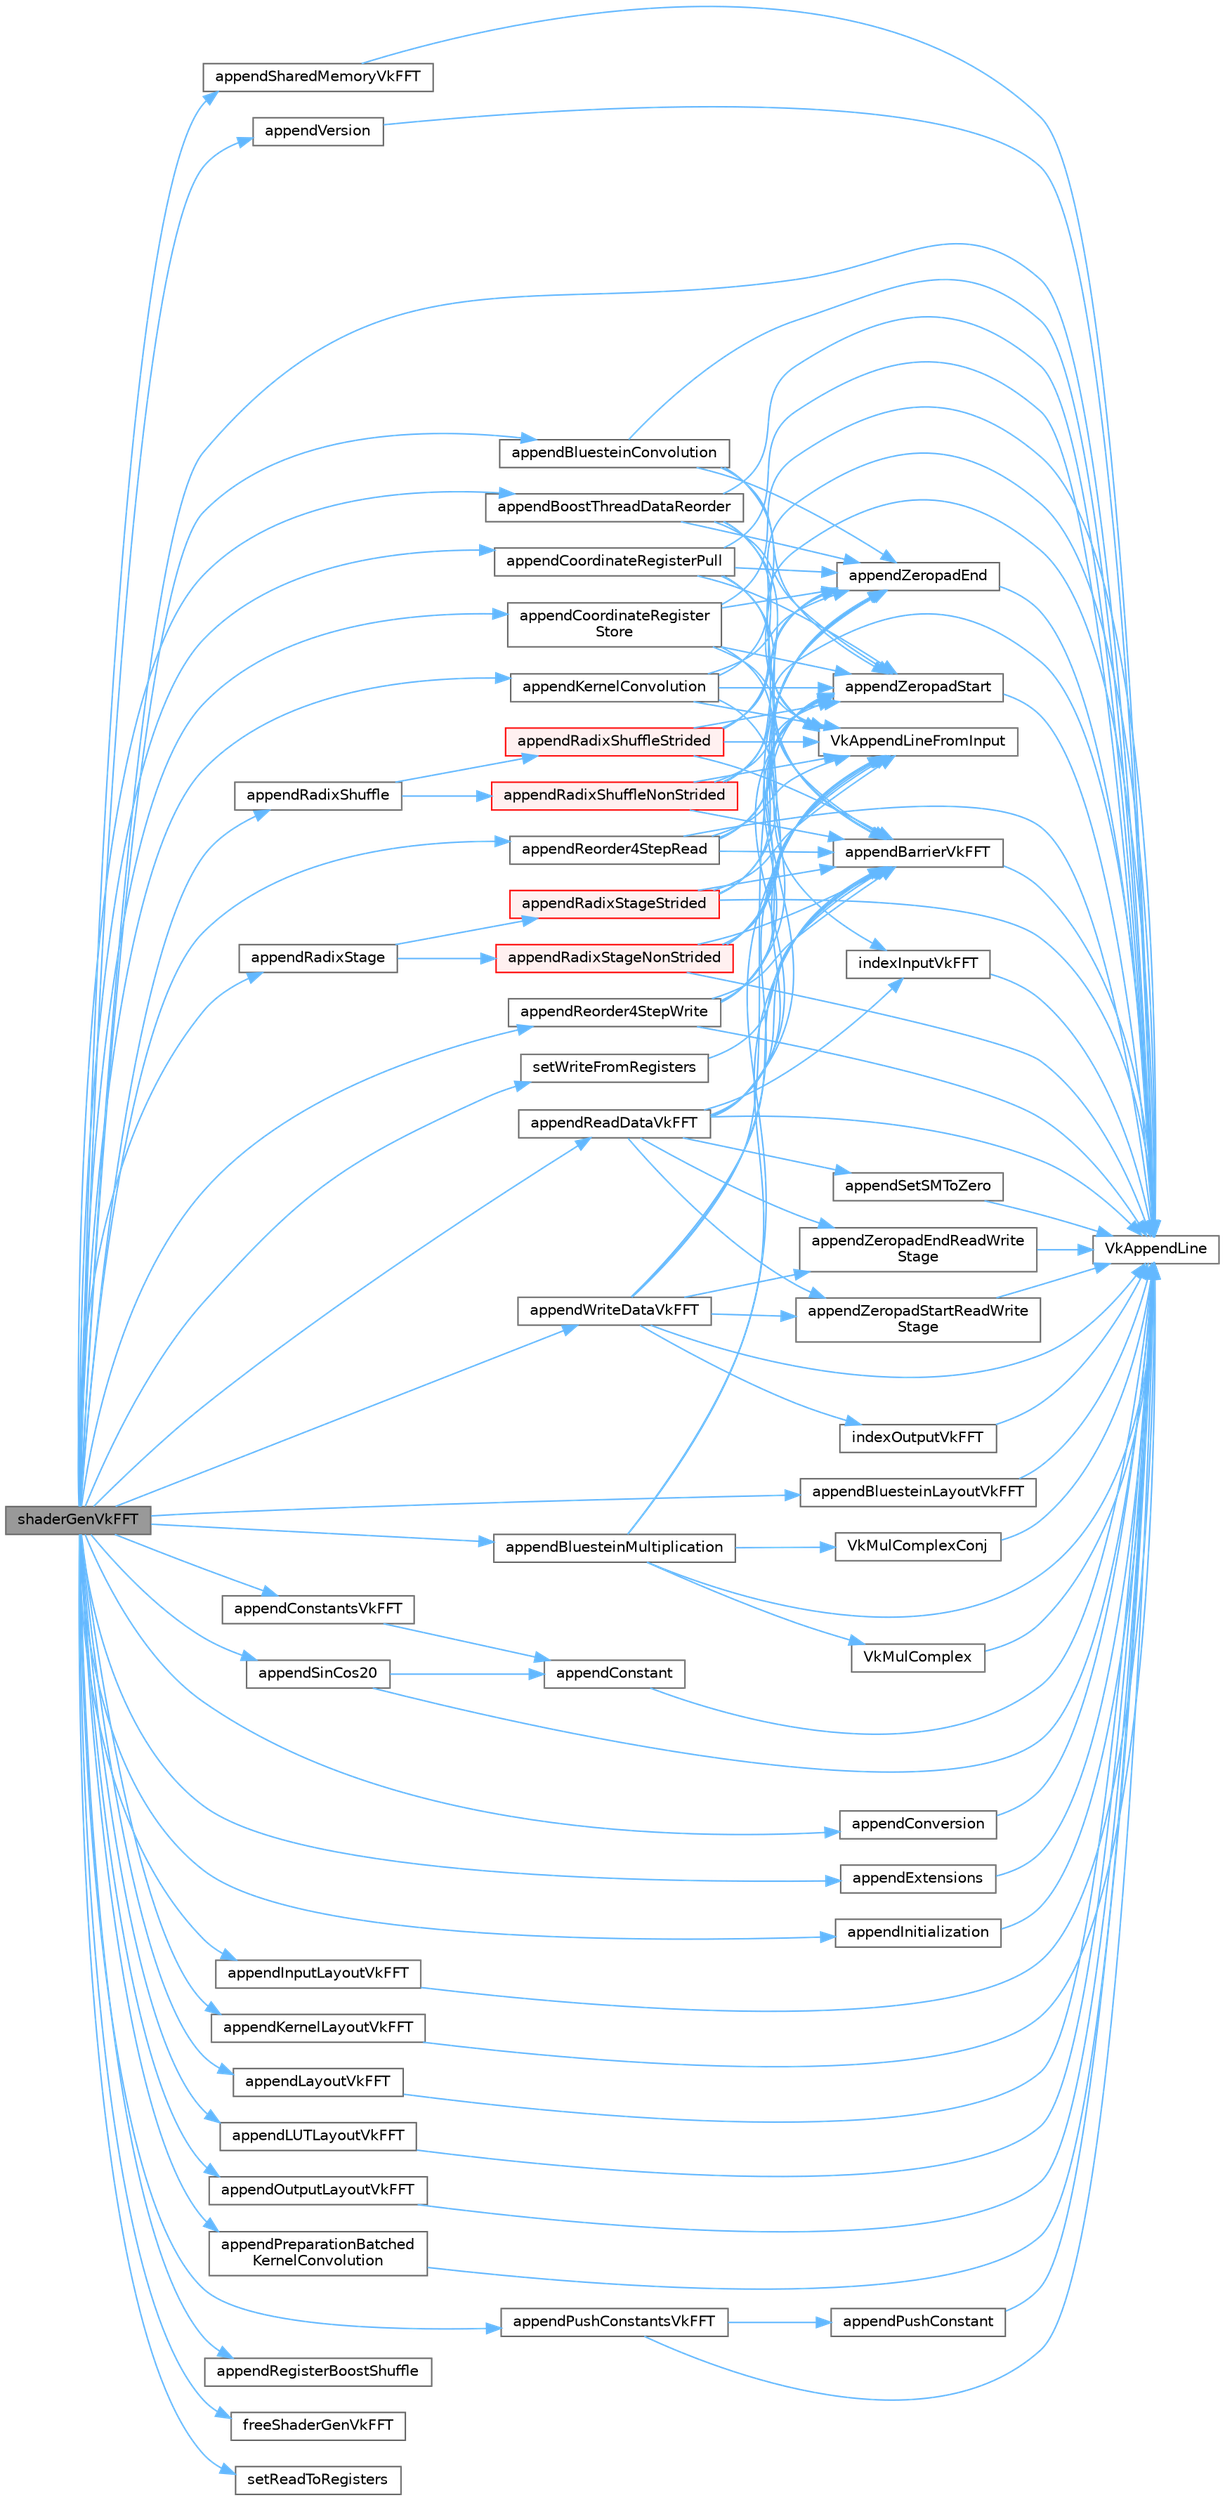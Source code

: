 digraph "shaderGenVkFFT"
{
 // LATEX_PDF_SIZE
  bgcolor="transparent";
  edge [fontname=Helvetica,fontsize=10,labelfontname=Helvetica,labelfontsize=10];
  node [fontname=Helvetica,fontsize=10,shape=box,height=0.2,width=0.4];
  rankdir="LR";
  Node1 [id="Node000001",label="shaderGenVkFFT",height=0.2,width=0.4,color="gray40", fillcolor="grey60", style="filled", fontcolor="black",tooltip=" "];
  Node1 -> Node2 [id="edge1_Node000001_Node000002",color="steelblue1",style="solid",tooltip=" "];
  Node2 [id="Node000002",label="appendBluesteinConvolution",height=0.2,width=0.4,color="grey40", fillcolor="white", style="filled",URL="$_vk_f_f_t___base_8h.html#af21d5b578c20391bdaea59d2d8a341bd",tooltip=" "];
  Node2 -> Node3 [id="edge2_Node000002_Node000003",color="steelblue1",style="solid",tooltip=" "];
  Node3 [id="Node000003",label="appendZeropadEnd",height=0.2,width=0.4,color="grey40", fillcolor="white", style="filled",URL="$_vk_f_f_t___base_8h.html#aa51eeaae3a3660e3da0a9085fc6660bd",tooltip=" "];
  Node3 -> Node4 [id="edge3_Node000003_Node000004",color="steelblue1",style="solid",tooltip=" "];
  Node4 [id="Node000004",label="VkAppendLine",height=0.2,width=0.4,color="grey40", fillcolor="white", style="filled",URL="$_vk_f_f_t___base_8h.html#aee7cde1a228f1c1d7206e063b323f312",tooltip=" "];
  Node2 -> Node5 [id="edge4_Node000002_Node000005",color="steelblue1",style="solid",tooltip=" "];
  Node5 [id="Node000005",label="appendZeropadStart",height=0.2,width=0.4,color="grey40", fillcolor="white", style="filled",URL="$_vk_f_f_t___base_8h.html#addeae114a0a137eaa3743559f0460948",tooltip=" "];
  Node5 -> Node4 [id="edge5_Node000005_Node000004",color="steelblue1",style="solid",tooltip=" "];
  Node2 -> Node4 [id="edge6_Node000002_Node000004",color="steelblue1",style="solid",tooltip=" "];
  Node2 -> Node6 [id="edge7_Node000002_Node000006",color="steelblue1",style="solid",tooltip=" "];
  Node6 [id="Node000006",label="VkAppendLineFromInput",height=0.2,width=0.4,color="grey40", fillcolor="white", style="filled",URL="$_vk_f_f_t___base_8h.html#a76c2a703cc2ca7e816c80a98458a89bf",tooltip=" "];
  Node1 -> Node7 [id="edge8_Node000001_Node000007",color="steelblue1",style="solid",tooltip=" "];
  Node7 [id="Node000007",label="appendBluesteinLayoutVkFFT",height=0.2,width=0.4,color="grey40", fillcolor="white", style="filled",URL="$_vk_f_f_t___base_8h.html#a6eafe1aae9c8f5d62be833c5aa5b39ee",tooltip=" "];
  Node7 -> Node4 [id="edge9_Node000007_Node000004",color="steelblue1",style="solid",tooltip=" "];
  Node1 -> Node8 [id="edge10_Node000001_Node000008",color="steelblue1",style="solid",tooltip=" "];
  Node8 [id="Node000008",label="appendBluesteinMultiplication",height=0.2,width=0.4,color="grey40", fillcolor="white", style="filled",URL="$_vk_f_f_t___base_8h.html#ade89853a4921b048a14ac8b577b7732f",tooltip=" "];
  Node8 -> Node9 [id="edge11_Node000008_Node000009",color="steelblue1",style="solid",tooltip=" "];
  Node9 [id="Node000009",label="appendBarrierVkFFT",height=0.2,width=0.4,color="grey40", fillcolor="white", style="filled",URL="$_vk_f_f_t___base_8h.html#aa934de77554e91d454785412abff4878",tooltip=" "];
  Node9 -> Node4 [id="edge12_Node000009_Node000004",color="steelblue1",style="solid",tooltip=" "];
  Node8 -> Node4 [id="edge13_Node000008_Node000004",color="steelblue1",style="solid",tooltip=" "];
  Node8 -> Node6 [id="edge14_Node000008_Node000006",color="steelblue1",style="solid",tooltip=" "];
  Node8 -> Node10 [id="edge15_Node000008_Node000010",color="steelblue1",style="solid",tooltip=" "];
  Node10 [id="Node000010",label="VkMulComplex",height=0.2,width=0.4,color="grey40", fillcolor="white", style="filled",URL="$_vk_f_f_t___base_8h.html#ab0c498f33d18a9a4cedc2ceab5d8d5fc",tooltip=" "];
  Node10 -> Node4 [id="edge16_Node000010_Node000004",color="steelblue1",style="solid",tooltip=" "];
  Node8 -> Node11 [id="edge17_Node000008_Node000011",color="steelblue1",style="solid",tooltip=" "];
  Node11 [id="Node000011",label="VkMulComplexConj",height=0.2,width=0.4,color="grey40", fillcolor="white", style="filled",URL="$_vk_f_f_t___base_8h.html#a7a32156e29760026c67d24b5221df984",tooltip=" "];
  Node11 -> Node4 [id="edge18_Node000011_Node000004",color="steelblue1",style="solid",tooltip=" "];
  Node1 -> Node12 [id="edge19_Node000001_Node000012",color="steelblue1",style="solid",tooltip=" "];
  Node12 [id="Node000012",label="appendBoostThreadDataReorder",height=0.2,width=0.4,color="grey40", fillcolor="white", style="filled",URL="$_vk_f_f_t___base_8h.html#a2795188b20a47256f2097dbf5f5a3593",tooltip=" "];
  Node12 -> Node9 [id="edge20_Node000012_Node000009",color="steelblue1",style="solid",tooltip=" "];
  Node12 -> Node3 [id="edge21_Node000012_Node000003",color="steelblue1",style="solid",tooltip=" "];
  Node12 -> Node5 [id="edge22_Node000012_Node000005",color="steelblue1",style="solid",tooltip=" "];
  Node12 -> Node4 [id="edge23_Node000012_Node000004",color="steelblue1",style="solid",tooltip=" "];
  Node12 -> Node6 [id="edge24_Node000012_Node000006",color="steelblue1",style="solid",tooltip=" "];
  Node1 -> Node13 [id="edge25_Node000001_Node000013",color="steelblue1",style="solid",tooltip=" "];
  Node13 [id="Node000013",label="appendConstantsVkFFT",height=0.2,width=0.4,color="grey40", fillcolor="white", style="filled",URL="$_vk_f_f_t___base_8h.html#a50b19c2b7c3bf77584781a1245a5ccc7",tooltip=" "];
  Node13 -> Node14 [id="edge26_Node000013_Node000014",color="steelblue1",style="solid",tooltip=" "];
  Node14 [id="Node000014",label="appendConstant",height=0.2,width=0.4,color="grey40", fillcolor="white", style="filled",URL="$_vk_f_f_t___base_8h.html#addcbfc82c5dc68be3a4f5860f7d8b4c4",tooltip=" "];
  Node14 -> Node4 [id="edge27_Node000014_Node000004",color="steelblue1",style="solid",tooltip=" "];
  Node1 -> Node15 [id="edge28_Node000001_Node000015",color="steelblue1",style="solid",tooltip=" "];
  Node15 [id="Node000015",label="appendConversion",height=0.2,width=0.4,color="grey40", fillcolor="white", style="filled",URL="$_vk_f_f_t___base_8h.html#ab989a024c45e1742fc0798b1f3521bfa",tooltip=" "];
  Node15 -> Node4 [id="edge29_Node000015_Node000004",color="steelblue1",style="solid",tooltip=" "];
  Node1 -> Node16 [id="edge30_Node000001_Node000016",color="steelblue1",style="solid",tooltip=" "];
  Node16 [id="Node000016",label="appendCoordinateRegisterPull",height=0.2,width=0.4,color="grey40", fillcolor="white", style="filled",URL="$_vk_f_f_t___base_8h.html#aed9dc212acfed0d23951c3d46960b4ae",tooltip=" "];
  Node16 -> Node9 [id="edge31_Node000016_Node000009",color="steelblue1",style="solid",tooltip=" "];
  Node16 -> Node3 [id="edge32_Node000016_Node000003",color="steelblue1",style="solid",tooltip=" "];
  Node16 -> Node5 [id="edge33_Node000016_Node000005",color="steelblue1",style="solid",tooltip=" "];
  Node16 -> Node4 [id="edge34_Node000016_Node000004",color="steelblue1",style="solid",tooltip=" "];
  Node16 -> Node6 [id="edge35_Node000016_Node000006",color="steelblue1",style="solid",tooltip=" "];
  Node1 -> Node17 [id="edge36_Node000001_Node000017",color="steelblue1",style="solid",tooltip=" "];
  Node17 [id="Node000017",label="appendCoordinateRegister\lStore",height=0.2,width=0.4,color="grey40", fillcolor="white", style="filled",URL="$_vk_f_f_t___base_8h.html#a5bbc9cabee8e3537483a6d3c28ba214a",tooltip=" "];
  Node17 -> Node9 [id="edge37_Node000017_Node000009",color="steelblue1",style="solid",tooltip=" "];
  Node17 -> Node3 [id="edge38_Node000017_Node000003",color="steelblue1",style="solid",tooltip=" "];
  Node17 -> Node5 [id="edge39_Node000017_Node000005",color="steelblue1",style="solid",tooltip=" "];
  Node17 -> Node4 [id="edge40_Node000017_Node000004",color="steelblue1",style="solid",tooltip=" "];
  Node17 -> Node6 [id="edge41_Node000017_Node000006",color="steelblue1",style="solid",tooltip=" "];
  Node1 -> Node18 [id="edge42_Node000001_Node000018",color="steelblue1",style="solid",tooltip=" "];
  Node18 [id="Node000018",label="appendExtensions",height=0.2,width=0.4,color="grey40", fillcolor="white", style="filled",URL="$_vk_f_f_t___base_8h.html#a36ad538897346457955640e3b686acf1",tooltip=" "];
  Node18 -> Node4 [id="edge43_Node000018_Node000004",color="steelblue1",style="solid",tooltip=" "];
  Node1 -> Node19 [id="edge44_Node000001_Node000019",color="steelblue1",style="solid",tooltip=" "];
  Node19 [id="Node000019",label="appendInitialization",height=0.2,width=0.4,color="grey40", fillcolor="white", style="filled",URL="$_vk_f_f_t___base_8h.html#a7c9ee3807da7fa4e21fe950d8209f18b",tooltip=" "];
  Node19 -> Node4 [id="edge45_Node000019_Node000004",color="steelblue1",style="solid",tooltip=" "];
  Node1 -> Node20 [id="edge46_Node000001_Node000020",color="steelblue1",style="solid",tooltip=" "];
  Node20 [id="Node000020",label="appendInputLayoutVkFFT",height=0.2,width=0.4,color="grey40", fillcolor="white", style="filled",URL="$_vk_f_f_t___base_8h.html#ab073f998d422fb0c093627f543c7ef7c",tooltip=" "];
  Node20 -> Node4 [id="edge47_Node000020_Node000004",color="steelblue1",style="solid",tooltip=" "];
  Node1 -> Node21 [id="edge48_Node000001_Node000021",color="steelblue1",style="solid",tooltip=" "];
  Node21 [id="Node000021",label="appendKernelConvolution",height=0.2,width=0.4,color="grey40", fillcolor="white", style="filled",URL="$_vk_f_f_t___base_8h.html#a509f5f014c158fc71871c952d1f92785",tooltip=" "];
  Node21 -> Node3 [id="edge49_Node000021_Node000003",color="steelblue1",style="solid",tooltip=" "];
  Node21 -> Node5 [id="edge50_Node000021_Node000005",color="steelblue1",style="solid",tooltip=" "];
  Node21 -> Node22 [id="edge51_Node000021_Node000022",color="steelblue1",style="solid",tooltip=" "];
  Node22 [id="Node000022",label="indexInputVkFFT",height=0.2,width=0.4,color="grey40", fillcolor="white", style="filled",URL="$_vk_f_f_t___base_8h.html#adf0ea517ffaeb812064694d8151d1830",tooltip=" "];
  Node22 -> Node4 [id="edge52_Node000022_Node000004",color="steelblue1",style="solid",tooltip=" "];
  Node21 -> Node4 [id="edge53_Node000021_Node000004",color="steelblue1",style="solid",tooltip=" "];
  Node21 -> Node6 [id="edge54_Node000021_Node000006",color="steelblue1",style="solid",tooltip=" "];
  Node1 -> Node23 [id="edge55_Node000001_Node000023",color="steelblue1",style="solid",tooltip=" "];
  Node23 [id="Node000023",label="appendKernelLayoutVkFFT",height=0.2,width=0.4,color="grey40", fillcolor="white", style="filled",URL="$_vk_f_f_t___base_8h.html#a2103635f6679f289f0952aebf694a626",tooltip=" "];
  Node23 -> Node4 [id="edge56_Node000023_Node000004",color="steelblue1",style="solid",tooltip=" "];
  Node1 -> Node24 [id="edge57_Node000001_Node000024",color="steelblue1",style="solid",tooltip=" "];
  Node24 [id="Node000024",label="appendLayoutVkFFT",height=0.2,width=0.4,color="grey40", fillcolor="white", style="filled",URL="$_vk_f_f_t___base_8h.html#a194be9f03f332f68641204fd59193ae9",tooltip=" "];
  Node24 -> Node4 [id="edge58_Node000024_Node000004",color="steelblue1",style="solid",tooltip=" "];
  Node1 -> Node25 [id="edge59_Node000001_Node000025",color="steelblue1",style="solid",tooltip=" "];
  Node25 [id="Node000025",label="appendLUTLayoutVkFFT",height=0.2,width=0.4,color="grey40", fillcolor="white", style="filled",URL="$_vk_f_f_t___base_8h.html#a93e374a0404e84ee0ff60c57904a20b3",tooltip=" "];
  Node25 -> Node4 [id="edge60_Node000025_Node000004",color="steelblue1",style="solid",tooltip=" "];
  Node1 -> Node26 [id="edge61_Node000001_Node000026",color="steelblue1",style="solid",tooltip=" "];
  Node26 [id="Node000026",label="appendOutputLayoutVkFFT",height=0.2,width=0.4,color="grey40", fillcolor="white", style="filled",URL="$_vk_f_f_t___base_8h.html#a6f3fa667f99b4e4a00cd1c6226c3c0bb",tooltip=" "];
  Node26 -> Node4 [id="edge62_Node000026_Node000004",color="steelblue1",style="solid",tooltip=" "];
  Node1 -> Node27 [id="edge63_Node000001_Node000027",color="steelblue1",style="solid",tooltip=" "];
  Node27 [id="Node000027",label="appendPreparationBatched\lKernelConvolution",height=0.2,width=0.4,color="grey40", fillcolor="white", style="filled",URL="$_vk_f_f_t___base_8h.html#a0997eb15d8b6bd002986370643caafe5",tooltip=" "];
  Node27 -> Node4 [id="edge64_Node000027_Node000004",color="steelblue1",style="solid",tooltip=" "];
  Node1 -> Node28 [id="edge65_Node000001_Node000028",color="steelblue1",style="solid",tooltip=" "];
  Node28 [id="Node000028",label="appendPushConstantsVkFFT",height=0.2,width=0.4,color="grey40", fillcolor="white", style="filled",URL="$_vk_f_f_t___base_8h.html#a51f503061035217f7d457e4378a1f90e",tooltip=" "];
  Node28 -> Node29 [id="edge66_Node000028_Node000029",color="steelblue1",style="solid",tooltip=" "];
  Node29 [id="Node000029",label="appendPushConstant",height=0.2,width=0.4,color="grey40", fillcolor="white", style="filled",URL="$_vk_f_f_t___base_8h.html#aaf6d3a7cf9b9907abb2f356bcef10779",tooltip=" "];
  Node29 -> Node4 [id="edge67_Node000029_Node000004",color="steelblue1",style="solid",tooltip=" "];
  Node28 -> Node4 [id="edge68_Node000028_Node000004",color="steelblue1",style="solid",tooltip=" "];
  Node1 -> Node30 [id="edge69_Node000001_Node000030",color="steelblue1",style="solid",tooltip=" "];
  Node30 [id="Node000030",label="appendRadixShuffle",height=0.2,width=0.4,color="grey40", fillcolor="white", style="filled",URL="$_vk_f_f_t___base_8h.html#ad54dc9242ab701db2b4b80d8185e71e1",tooltip=" "];
  Node30 -> Node31 [id="edge70_Node000030_Node000031",color="steelblue1",style="solid",tooltip=" "];
  Node31 [id="Node000031",label="appendRadixShuffleNonStrided",height=0.2,width=0.4,color="red", fillcolor="#FFF0F0", style="filled",URL="$_vk_f_f_t___base_8h.html#a1913e67fc652c9df9ce4fdfcecf655cd",tooltip=" "];
  Node31 -> Node9 [id="edge71_Node000031_Node000009",color="steelblue1",style="solid",tooltip=" "];
  Node31 -> Node3 [id="edge72_Node000031_Node000003",color="steelblue1",style="solid",tooltip=" "];
  Node31 -> Node5 [id="edge73_Node000031_Node000005",color="steelblue1",style="solid",tooltip=" "];
  Node31 -> Node4 [id="edge74_Node000031_Node000004",color="steelblue1",style="solid",tooltip=" "];
  Node31 -> Node6 [id="edge75_Node000031_Node000006",color="steelblue1",style="solid",tooltip=" "];
  Node30 -> Node40 [id="edge76_Node000030_Node000040",color="steelblue1",style="solid",tooltip=" "];
  Node40 [id="Node000040",label="appendRadixShuffleStrided",height=0.2,width=0.4,color="red", fillcolor="#FFF0F0", style="filled",URL="$_vk_f_f_t___base_8h.html#ab2d3a67e7636312675f43e703b78a1c4",tooltip=" "];
  Node40 -> Node9 [id="edge77_Node000040_Node000009",color="steelblue1",style="solid",tooltip=" "];
  Node40 -> Node3 [id="edge78_Node000040_Node000003",color="steelblue1",style="solid",tooltip=" "];
  Node40 -> Node5 [id="edge79_Node000040_Node000005",color="steelblue1",style="solid",tooltip=" "];
  Node40 -> Node4 [id="edge80_Node000040_Node000004",color="steelblue1",style="solid",tooltip=" "];
  Node40 -> Node6 [id="edge81_Node000040_Node000006",color="steelblue1",style="solid",tooltip=" "];
  Node1 -> Node41 [id="edge82_Node000001_Node000041",color="steelblue1",style="solid",tooltip=" "];
  Node41 [id="Node000041",label="appendRadixStage",height=0.2,width=0.4,color="grey40", fillcolor="white", style="filled",URL="$_vk_f_f_t___base_8h.html#ab220559087c668a269ea193ab2b5c432",tooltip=" "];
  Node41 -> Node42 [id="edge83_Node000041_Node000042",color="steelblue1",style="solid",tooltip=" "];
  Node42 [id="Node000042",label="appendRadixStageNonStrided",height=0.2,width=0.4,color="red", fillcolor="#FFF0F0", style="filled",URL="$_vk_f_f_t___base_8h.html#a6315727ddf52758add28daa00ab1287f",tooltip=" "];
  Node42 -> Node9 [id="edge84_Node000042_Node000009",color="steelblue1",style="solid",tooltip=" "];
  Node42 -> Node3 [id="edge85_Node000042_Node000003",color="steelblue1",style="solid",tooltip=" "];
  Node42 -> Node5 [id="edge86_Node000042_Node000005",color="steelblue1",style="solid",tooltip=" "];
  Node42 -> Node4 [id="edge87_Node000042_Node000004",color="steelblue1",style="solid",tooltip=" "];
  Node42 -> Node6 [id="edge88_Node000042_Node000006",color="steelblue1",style="solid",tooltip=" "];
  Node41 -> Node53 [id="edge89_Node000041_Node000053",color="steelblue1",style="solid",tooltip=" "];
  Node53 [id="Node000053",label="appendRadixStageStrided",height=0.2,width=0.4,color="red", fillcolor="#FFF0F0", style="filled",URL="$_vk_f_f_t___base_8h.html#afd1af8e1b2234971a8766dd009e25896",tooltip=" "];
  Node53 -> Node9 [id="edge90_Node000053_Node000009",color="steelblue1",style="solid",tooltip=" "];
  Node53 -> Node3 [id="edge91_Node000053_Node000003",color="steelblue1",style="solid",tooltip=" "];
  Node53 -> Node5 [id="edge92_Node000053_Node000005",color="steelblue1",style="solid",tooltip=" "];
  Node53 -> Node4 [id="edge93_Node000053_Node000004",color="steelblue1",style="solid",tooltip=" "];
  Node53 -> Node6 [id="edge94_Node000053_Node000006",color="steelblue1",style="solid",tooltip=" "];
  Node1 -> Node54 [id="edge95_Node000001_Node000054",color="steelblue1",style="solid",tooltip=" "];
  Node54 [id="Node000054",label="appendReadDataVkFFT",height=0.2,width=0.4,color="grey40", fillcolor="white", style="filled",URL="$_vk_f_f_t___base_8h.html#aa1d311ec42ae2b48ae9073cd82155d2d",tooltip=" "];
  Node54 -> Node9 [id="edge96_Node000054_Node000009",color="steelblue1",style="solid",tooltip=" "];
  Node54 -> Node55 [id="edge97_Node000054_Node000055",color="steelblue1",style="solid",tooltip=" "];
  Node55 [id="Node000055",label="appendSetSMToZero",height=0.2,width=0.4,color="grey40", fillcolor="white", style="filled",URL="$_vk_f_f_t___base_8h.html#a5b06c0188f9a3f1c410019b0a764ba30",tooltip=" "];
  Node55 -> Node4 [id="edge98_Node000055_Node000004",color="steelblue1",style="solid",tooltip=" "];
  Node54 -> Node3 [id="edge99_Node000054_Node000003",color="steelblue1",style="solid",tooltip=" "];
  Node54 -> Node56 [id="edge100_Node000054_Node000056",color="steelblue1",style="solid",tooltip=" "];
  Node56 [id="Node000056",label="appendZeropadEndReadWrite\lStage",height=0.2,width=0.4,color="grey40", fillcolor="white", style="filled",URL="$_vk_f_f_t___base_8h.html#a0cbbf00e76e92fb18de2ca7c7022f0fa",tooltip=" "];
  Node56 -> Node4 [id="edge101_Node000056_Node000004",color="steelblue1",style="solid",tooltip=" "];
  Node54 -> Node5 [id="edge102_Node000054_Node000005",color="steelblue1",style="solid",tooltip=" "];
  Node54 -> Node57 [id="edge103_Node000054_Node000057",color="steelblue1",style="solid",tooltip=" "];
  Node57 [id="Node000057",label="appendZeropadStartReadWrite\lStage",height=0.2,width=0.4,color="grey40", fillcolor="white", style="filled",URL="$_vk_f_f_t___base_8h.html#a864662759778cd69f026d32b227e95a9",tooltip=" "];
  Node57 -> Node4 [id="edge104_Node000057_Node000004",color="steelblue1",style="solid",tooltip=" "];
  Node54 -> Node22 [id="edge105_Node000054_Node000022",color="steelblue1",style="solid",tooltip=" "];
  Node54 -> Node4 [id="edge106_Node000054_Node000004",color="steelblue1",style="solid",tooltip=" "];
  Node54 -> Node6 [id="edge107_Node000054_Node000006",color="steelblue1",style="solid",tooltip=" "];
  Node1 -> Node58 [id="edge108_Node000001_Node000058",color="steelblue1",style="solid",tooltip=" "];
  Node58 [id="Node000058",label="appendRegisterBoostShuffle",height=0.2,width=0.4,color="grey40", fillcolor="white", style="filled",URL="$_vk_f_f_t___base_8h.html#a8c10aeb0185b0c3d1e23f547f998293b",tooltip=" "];
  Node1 -> Node59 [id="edge109_Node000001_Node000059",color="steelblue1",style="solid",tooltip=" "];
  Node59 [id="Node000059",label="appendReorder4StepRead",height=0.2,width=0.4,color="grey40", fillcolor="white", style="filled",URL="$_vk_f_f_t___base_8h.html#a0c74bf41e5d2d93b423617652cb6bcc0",tooltip=" "];
  Node59 -> Node9 [id="edge110_Node000059_Node000009",color="steelblue1",style="solid",tooltip=" "];
  Node59 -> Node3 [id="edge111_Node000059_Node000003",color="steelblue1",style="solid",tooltip=" "];
  Node59 -> Node5 [id="edge112_Node000059_Node000005",color="steelblue1",style="solid",tooltip=" "];
  Node59 -> Node4 [id="edge113_Node000059_Node000004",color="steelblue1",style="solid",tooltip=" "];
  Node59 -> Node6 [id="edge114_Node000059_Node000006",color="steelblue1",style="solid",tooltip=" "];
  Node1 -> Node60 [id="edge115_Node000001_Node000060",color="steelblue1",style="solid",tooltip=" "];
  Node60 [id="Node000060",label="appendReorder4StepWrite",height=0.2,width=0.4,color="grey40", fillcolor="white", style="filled",URL="$_vk_f_f_t___base_8h.html#a9a31e848ea50379db8b51ee0feddb4c2",tooltip=" "];
  Node60 -> Node9 [id="edge116_Node000060_Node000009",color="steelblue1",style="solid",tooltip=" "];
  Node60 -> Node3 [id="edge117_Node000060_Node000003",color="steelblue1",style="solid",tooltip=" "];
  Node60 -> Node5 [id="edge118_Node000060_Node000005",color="steelblue1",style="solid",tooltip=" "];
  Node60 -> Node4 [id="edge119_Node000060_Node000004",color="steelblue1",style="solid",tooltip=" "];
  Node60 -> Node6 [id="edge120_Node000060_Node000006",color="steelblue1",style="solid",tooltip=" "];
  Node1 -> Node61 [id="edge121_Node000001_Node000061",color="steelblue1",style="solid",tooltip=" "];
  Node61 [id="Node000061",label="appendSharedMemoryVkFFT",height=0.2,width=0.4,color="grey40", fillcolor="white", style="filled",URL="$_vk_f_f_t___base_8h.html#a27a2c682d438ec1761408250865eb1f0",tooltip=" "];
  Node61 -> Node4 [id="edge122_Node000061_Node000004",color="steelblue1",style="solid",tooltip=" "];
  Node1 -> Node62 [id="edge123_Node000001_Node000062",color="steelblue1",style="solid",tooltip=" "];
  Node62 [id="Node000062",label="appendSinCos20",height=0.2,width=0.4,color="grey40", fillcolor="white", style="filled",URL="$_vk_f_f_t___base_8h.html#a627eae39296e3bd80b17edde33ad2f21",tooltip=" "];
  Node62 -> Node14 [id="edge124_Node000062_Node000014",color="steelblue1",style="solid",tooltip=" "];
  Node62 -> Node4 [id="edge125_Node000062_Node000004",color="steelblue1",style="solid",tooltip=" "];
  Node1 -> Node63 [id="edge126_Node000001_Node000063",color="steelblue1",style="solid",tooltip=" "];
  Node63 [id="Node000063",label="appendVersion",height=0.2,width=0.4,color="grey40", fillcolor="white", style="filled",URL="$_vk_f_f_t___base_8h.html#a1c905c57fa01865e3f66191362a12e31",tooltip=" "];
  Node63 -> Node4 [id="edge127_Node000063_Node000004",color="steelblue1",style="solid",tooltip=" "];
  Node1 -> Node64 [id="edge128_Node000001_Node000064",color="steelblue1",style="solid",tooltip=" "];
  Node64 [id="Node000064",label="appendWriteDataVkFFT",height=0.2,width=0.4,color="grey40", fillcolor="white", style="filled",URL="$_vk_f_f_t___base_8h.html#a451dce496ddc6ab6307f828f48b93f06",tooltip=" "];
  Node64 -> Node9 [id="edge129_Node000064_Node000009",color="steelblue1",style="solid",tooltip=" "];
  Node64 -> Node56 [id="edge130_Node000064_Node000056",color="steelblue1",style="solid",tooltip=" "];
  Node64 -> Node5 [id="edge131_Node000064_Node000005",color="steelblue1",style="solid",tooltip=" "];
  Node64 -> Node57 [id="edge132_Node000064_Node000057",color="steelblue1",style="solid",tooltip=" "];
  Node64 -> Node65 [id="edge133_Node000064_Node000065",color="steelblue1",style="solid",tooltip=" "];
  Node65 [id="Node000065",label="indexOutputVkFFT",height=0.2,width=0.4,color="grey40", fillcolor="white", style="filled",URL="$_vk_f_f_t___base_8h.html#adecf97735d123821228d780a95f262fb",tooltip=" "];
  Node65 -> Node4 [id="edge134_Node000065_Node000004",color="steelblue1",style="solid",tooltip=" "];
  Node64 -> Node4 [id="edge135_Node000064_Node000004",color="steelblue1",style="solid",tooltip=" "];
  Node64 -> Node6 [id="edge136_Node000064_Node000006",color="steelblue1",style="solid",tooltip=" "];
  Node1 -> Node66 [id="edge137_Node000001_Node000066",color="steelblue1",style="solid",tooltip=" "];
  Node66 [id="Node000066",label="freeShaderGenVkFFT",height=0.2,width=0.4,color="grey40", fillcolor="white", style="filled",URL="$_vk_f_f_t___base_8h.html#a4daedcac3516d4a4717750bec0f2e961",tooltip=" "];
  Node1 -> Node67 [id="edge138_Node000001_Node000067",color="steelblue1",style="solid",tooltip=" "];
  Node67 [id="Node000067",label="setReadToRegisters",height=0.2,width=0.4,color="grey40", fillcolor="white", style="filled",URL="$_vk_f_f_t___base_8h.html#aa2c5474674c5812e43f1c3e00b6e7a6b",tooltip=" "];
  Node1 -> Node68 [id="edge139_Node000001_Node000068",color="steelblue1",style="solid",tooltip=" "];
  Node68 [id="Node000068",label="setWriteFromRegisters",height=0.2,width=0.4,color="grey40", fillcolor="white", style="filled",URL="$_vk_f_f_t___base_8h.html#a75a04585da88200c664b9673b16abdd6",tooltip=" "];
  Node68 -> Node9 [id="edge140_Node000068_Node000009",color="steelblue1",style="solid",tooltip=" "];
  Node1 -> Node4 [id="edge141_Node000001_Node000004",color="steelblue1",style="solid",tooltip=" "];
}
